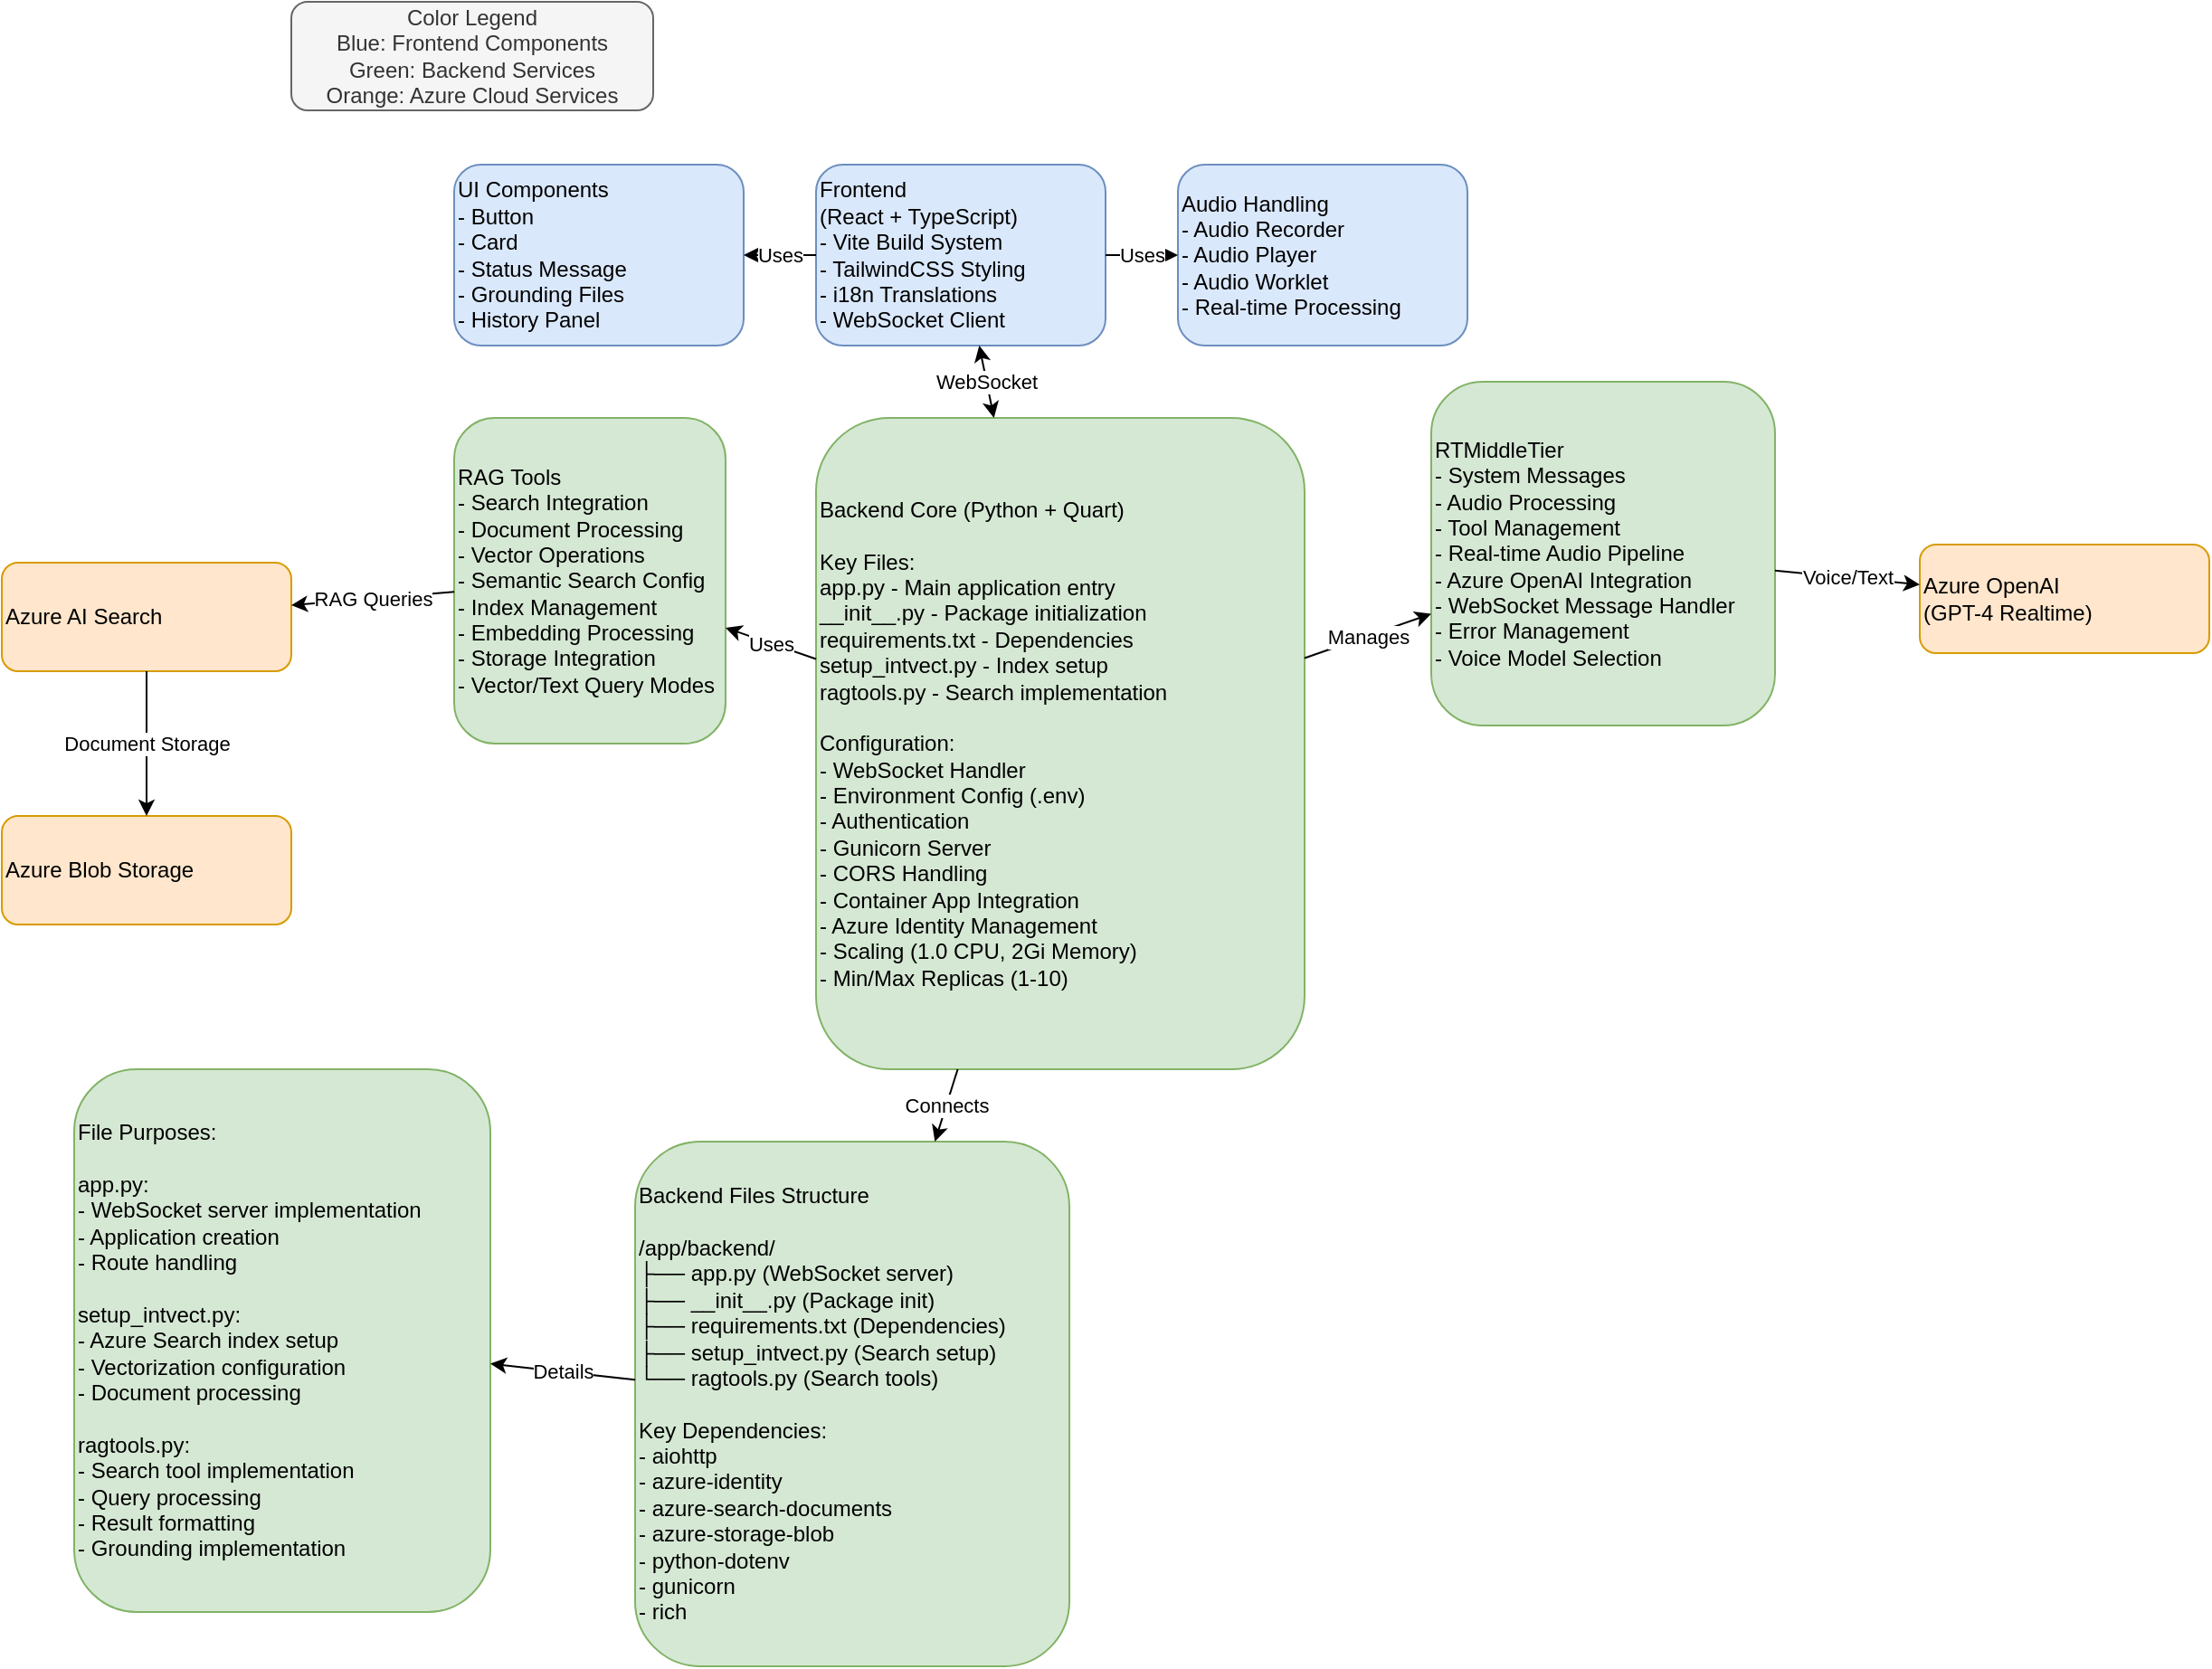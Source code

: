<mxfile version="24.7.17">
  <diagram id="architecture" name="Architecture">
    <mxGraphModel dx="2284" dy="836" grid="1" gridSize="10" guides="1" tooltips="1" connect="1" arrows="1" fold="1" page="1" pageScale="1" pageWidth="850" pageHeight="1100" math="0" shadow="0">
      <root>
        <mxCell id="0" />
        <mxCell id="1" parent="0" />
        <mxCell id="2" value="Frontend&#xa;(React + TypeScript)&#xa;- Vite Build System&#xa;- TailwindCSS Styling&#xa;- i18n Translations&#xa;- WebSocket Client" style="rounded=1;whiteSpace=wrap;html=1;fillColor=#dae8fc;strokeColor=#6c8ebf;align=left;" parent="1" vertex="1">
          <mxGeometry x="320" y="120" width="160" height="100" as="geometry" />
        </mxCell>
        <mxCell id="21" value="UI Components&#xa;- Button&#xa;- Card&#xa;- Status Message&#xa;- Grounding Files&#xa;- History Panel" style="rounded=1;whiteSpace=wrap;html=1;fillColor=#dae8fc;strokeColor=#6c8ebf;align=left;" vertex="1" parent="1">
          <mxGeometry x="120" y="120" width="160" height="100" as="geometry" />
        </mxCell>
        <mxCell id="22" value="Audio Handling&#xa;- Audio Recorder&#xa;- Audio Player&#xa;- Audio Worklet&#xa;- Real-time Processing" style="rounded=1;whiteSpace=wrap;html=1;fillColor=#dae8fc;strokeColor=#6c8ebf;align=left;" vertex="1" parent="1">
          <mxGeometry x="520" y="120" width="160" height="100" as="geometry" />
        </mxCell>
        <mxCell id="23" value="Uses" style="endArrow=classic;html=1;rounded=0;" edge="1" parent="1" source="2" target="21">
          <mxGeometry width="50" height="50" relative="1" as="geometry" />
        </mxCell>
        <mxCell id="24" value="Uses" style="endArrow=classic;html=1;rounded=0;" edge="1" parent="1" source="2" target="22">
          <mxGeometry width="50" height="50" relative="1" as="geometry" />
        </mxCell>
        <mxCell id="3" value="Backend Core (Python + Quart)&#xa;&#xa;Key Files:&#xa;app.py - Main application entry&#xa;__init__.py - Package initialization&#xa;requirements.txt - Dependencies&#xa;setup_intvect.py - Index setup&#xa;ragtools.py - Search implementation&#xa;&#xa;Configuration:&#xa;- WebSocket Handler&#xa;- Environment Config (.env)&#xa;- Authentication&#xa;- Gunicorn Server&#xa;- CORS Handling&#xa;- Container App Integration&#xa;- Azure Identity Management&#xa;- Scaling (1.0 CPU, 2Gi Memory)&#xa;- Min/Max Replicas (1-10)" style="rounded=1;whiteSpace=wrap;html=1;fillColor=#d5e8d4;strokeColor=#82b366;align=left;" parent="1" vertex="1">
          <mxGeometry x="320" y="260" width="270" height="360" as="geometry" />
        </mxCell>
        <mxCell id="backend_files" value="Backend Files Structure&#xa;&#xa;/app/backend/&#xa;├── app.py (WebSocket server)&#xa;├── __init__.py (Package init)&#xa;├── requirements.txt (Dependencies)&#xa;├── setup_intvect.py (Search setup)&#xa;└── ragtools.py (Search tools)&#xa;&#xa;Key Dependencies:&#xa;- aiohttp&#xa;- azure-identity&#xa;- azure-search-documents&#xa;- azure-storage-blob&#xa;- python-dotenv&#xa;- gunicorn&#xa;- rich" style="rounded=1;whiteSpace=wrap;html=1;fillColor=#d5e8d4;strokeColor=#82b366;align=left;" vertex="1" parent="1">
          <mxGeometry x="220" y="660" width="240" height="290" as="geometry" />
        </mxCell>
        <mxCell id="file_details" value="File Purposes:&#xa;&#xa;app.py:&#xa;- WebSocket server implementation&#xa;- Application creation&#xa;- Route handling&#xa;&#xa;setup_intvect.py:&#xa;- Azure Search index setup&#xa;- Vectorization configuration&#xa;- Document processing&#xa;&#xa;ragtools.py:&#xa;- Search tool implementation&#xa;- Query processing&#xa;- Result formatting&#xa;- Grounding implementation" style="rounded=1;whiteSpace=wrap;html=1;fillColor=#d5e8d4;strokeColor=#82b366;align=left;" vertex="1" parent="1">
          <mxGeometry x="-90" y="620" width="230" height="300" as="geometry" />
        </mxCell>
        <mxCell id="backend_connects" value="Connects" style="endArrow=classic;html=1;rounded=0;" edge="1" parent="1" source="3" target="backend_files">
          <mxGeometry width="50" height="50" relative="1" as="geometry" />
        </mxCell>
        <mxCell id="details_connects" value="Details" style="endArrow=classic;html=1;rounded=0;" edge="1" parent="1" source="backend_files" target="file_details">
          <mxGeometry width="50" height="50" relative="1" as="geometry" />
        </mxCell>
        <mxCell id="31" value="RTMiddleTier&#xa;- System Messages&#xa;- Audio Processing&#xa;- Tool Management&#xa;- Real-time Audio Pipeline&#xa;- Azure OpenAI Integration&#xa;- WebSocket Message Handler&#xa;- Error Management&#xa;- Voice Model Selection" style="rounded=1;whiteSpace=wrap;html=1;fillColor=#d5e8d4;strokeColor=#82b366;align=left;" vertex="1" parent="1">
          <mxGeometry x="660" y="240" width="190" height="190" as="geometry" />
        </mxCell>
        <mxCell id="32" value="RAG Tools&#xa;- Search Integration&#xa;- Document Processing&#xa;- Vector Operations&#xa;- Semantic Search Config&#xa;- Index Management&#xa;- Embedding Processing&#xa;- Storage Integration&#xa;- Vector/Text Query Modes" style="rounded=1;whiteSpace=wrap;html=1;fillColor=#d5e8d4;strokeColor=#82b366;align=left;" vertex="1" parent="1">
          <mxGeometry x="120" y="260" width="150" height="180" as="geometry" />
        </mxCell>
        <mxCell id="4" value="Azure OpenAI&#xa;(GPT-4 Realtime)" style="rounded=1;whiteSpace=wrap;html=1;fillColor=#ffe6cc;strokeColor=#d79b00;align=left;" vertex="1" parent="1">
          <mxGeometry x="930" y="330" width="160" height="60" as="geometry" />
        </mxCell>
        <mxCell id="5" value="Azure AI Search" style="rounded=1;whiteSpace=wrap;html=1;fillColor=#ffe6cc;strokeColor=#d79b00;align=left;" vertex="1" parent="1">
          <mxGeometry x="-130" y="340" width="160" height="60" as="geometry" />
        </mxCell>
        <mxCell id="6" value="Azure Blob Storage" style="rounded=1;whiteSpace=wrap;html=1;fillColor=#ffe6cc;strokeColor=#d79b00;align=left;" vertex="1" parent="1">
          <mxGeometry x="-130" y="480" width="160" height="60" as="geometry" />
        </mxCell>
        <mxCell id="7" value="WebSocket" style="endArrow=classic;startArrow=classic;html=1;rounded=0;" edge="1" parent="1" source="3" target="2">
          <mxGeometry width="50" height="50" relative="1" as="geometry" />
        </mxCell>
        <mxCell id="33" value="Manages" style="endArrow=classic;html=1;rounded=0;" edge="1" parent="1" source="3" target="31">
          <mxGeometry width="50" height="50" relative="1" as="geometry" />
        </mxCell>
        <mxCell id="34" value="Uses" style="endArrow=classic;html=1;rounded=0;" edge="1" parent="1" source="3" target="32">
          <mxGeometry width="50" height="50" relative="1" as="geometry" />
        </mxCell>
        <mxCell id="8" value="Voice/Text" style="endArrow=classic;html=1;rounded=0;" edge="1" parent="1" source="31" target="4">
          <mxGeometry width="50" height="50" relative="1" as="geometry" />
        </mxCell>
        <mxCell id="9" value="RAG Queries" style="endArrow=classic;html=1;rounded=0;" edge="1" parent="1" source="32" target="5">
          <mxGeometry width="50" height="50" relative="1" as="geometry" />
        </mxCell>
        <mxCell id="10" value="Document Storage" style="endArrow=classic;html=1;rounded=0;" edge="1" parent="1" source="5" target="6">
          <mxGeometry width="50" height="50" relative="1" as="geometry" />
        </mxCell>
        <mxCell id="legend" value="Color Legend&#xa;Blue: Frontend Components&#xa;Green: Backend Services&#xa;Orange: Azure Cloud Services" style="rounded=1;whiteSpace=wrap;html=1;fillColor=#f5f5f5;strokeColor=#666666;fontColor=#333333;" vertex="1" parent="1">
          <mxGeometry x="30" y="30" width="200" height="60" as="geometry" />
        </mxCell>
      </root>
    </mxGraphModel>
  </diagram>
</mxfile>

